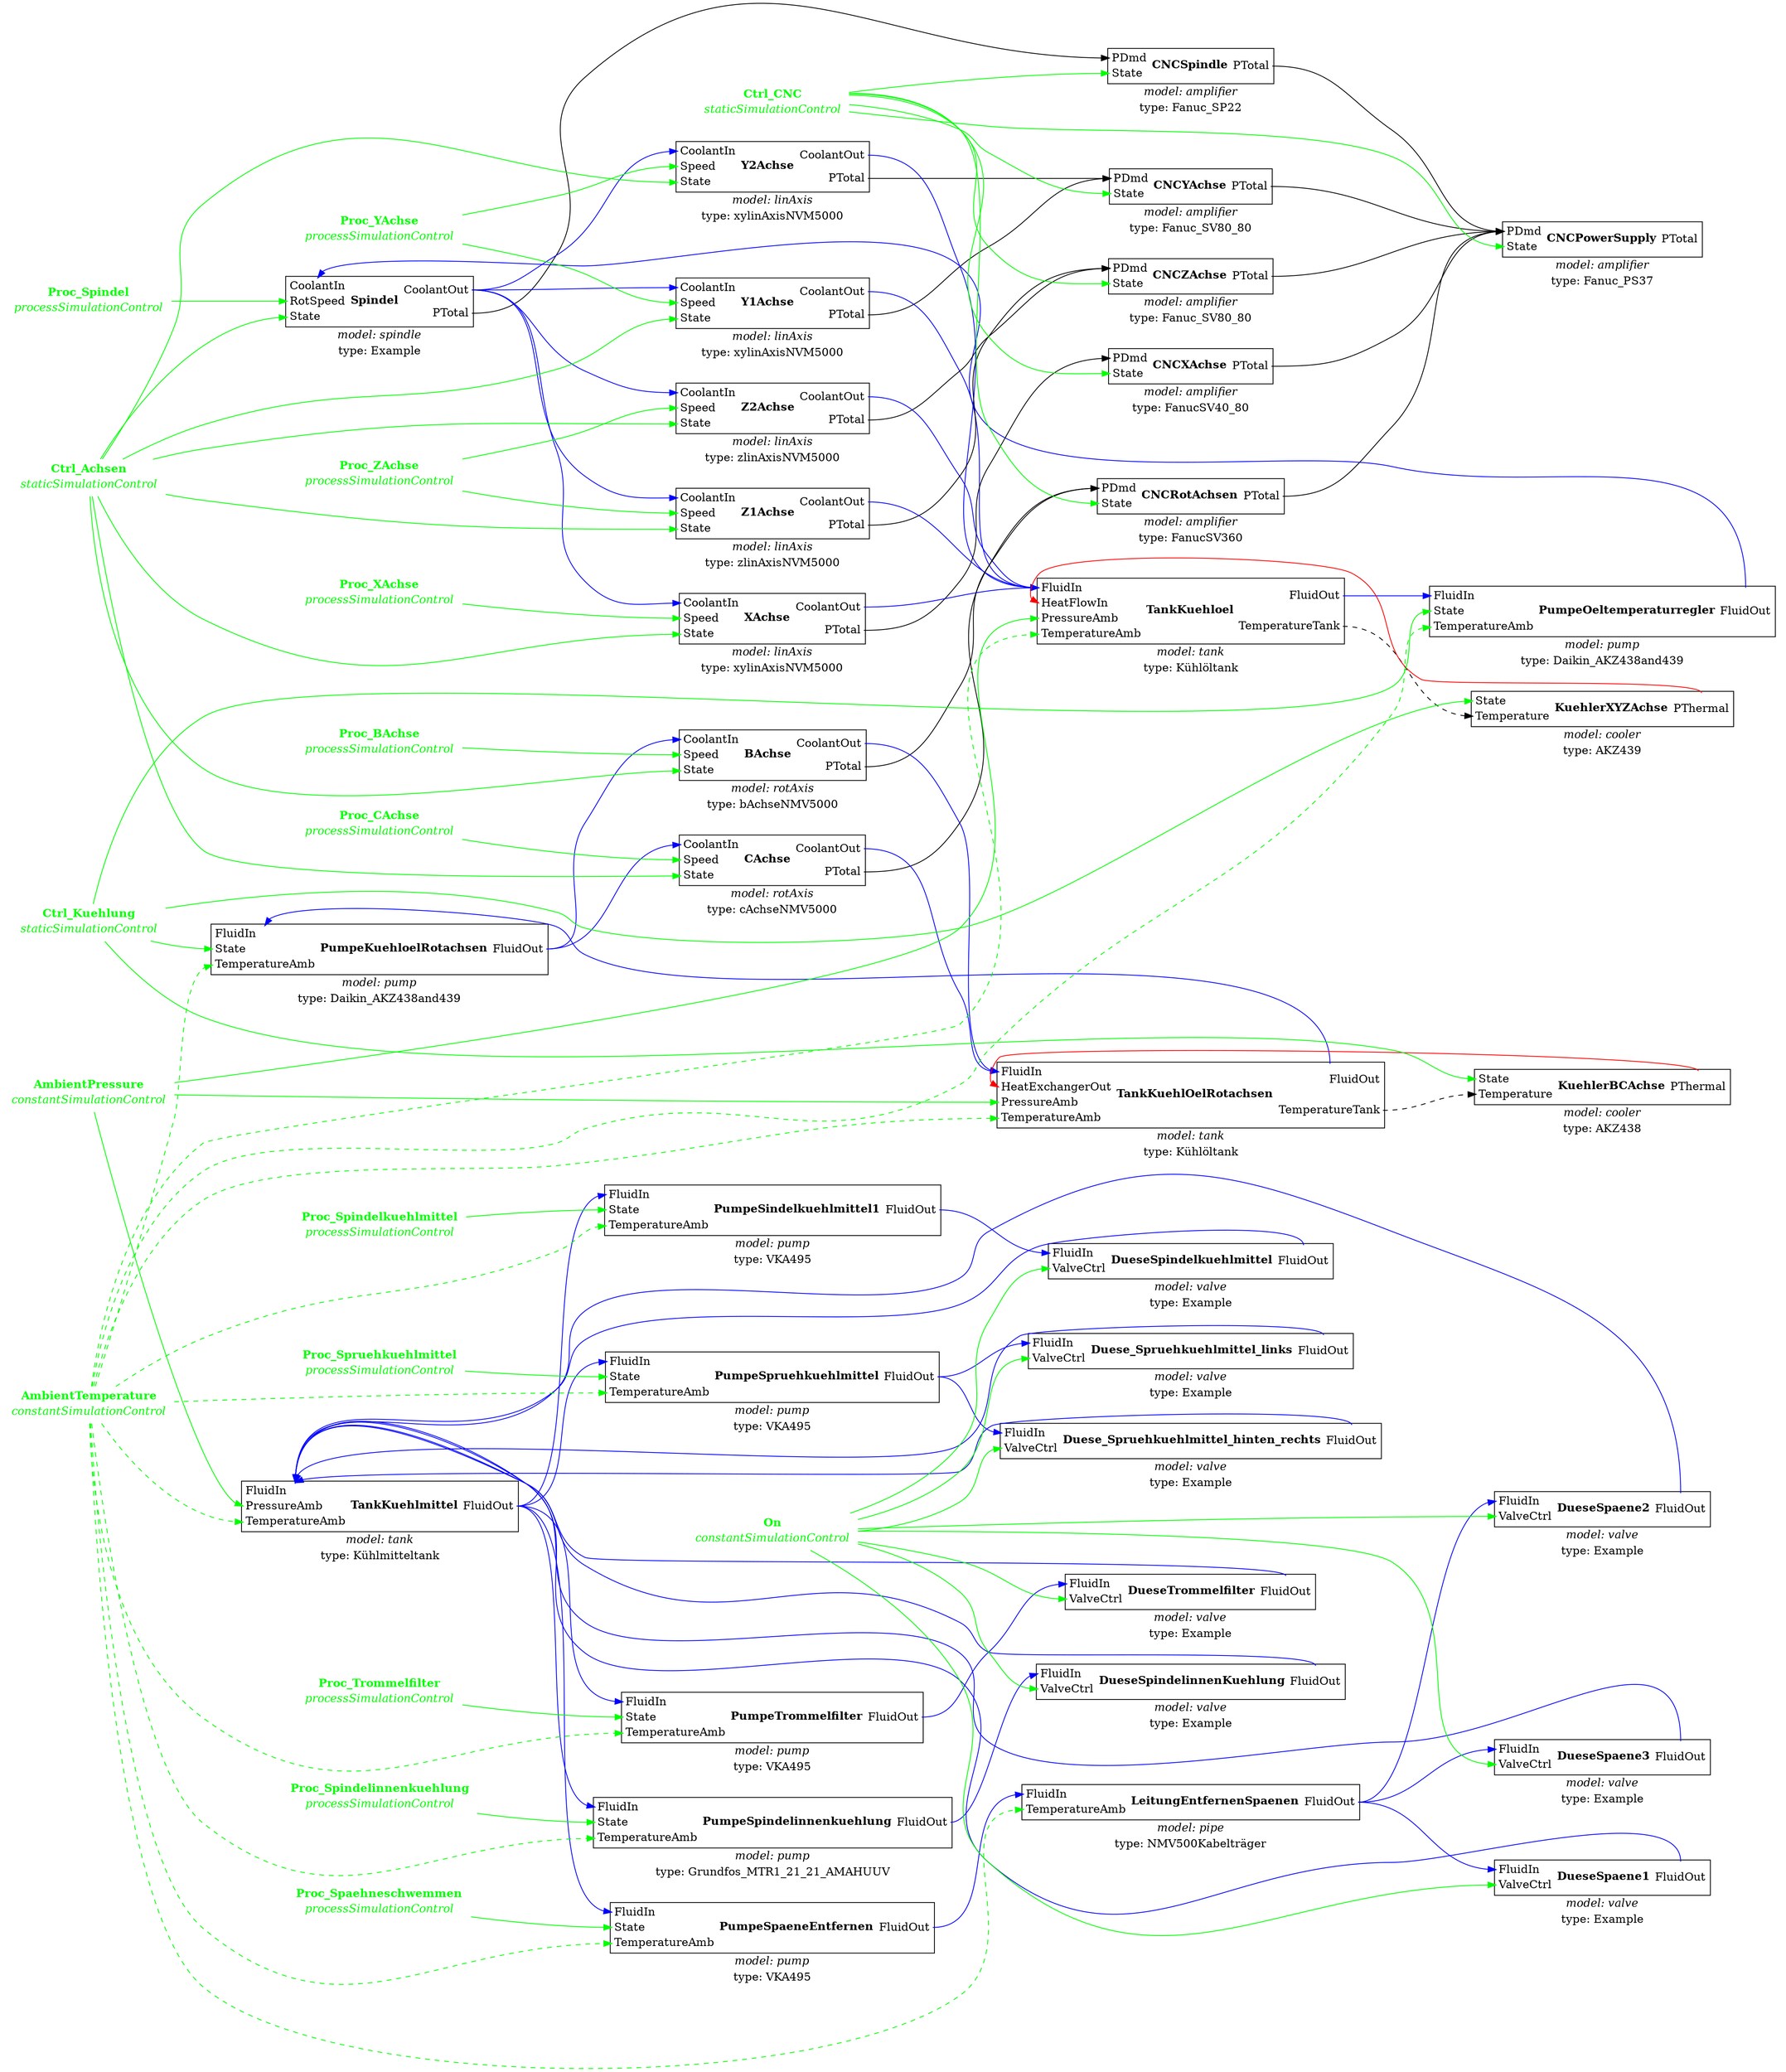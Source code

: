 digraph g {
rankdir=LR;
splines=true;
overlap=scale;
node [shape=plaintext];
CNCPowerSupply [ label=<
<TABLE BORDER="0" CELLBORDER="0" CELLSPACING="0"><TR><TD><TABLE COLOR="black" BORDER="1" CELLBORDER="0" CELLSPACING="0"><TR><TD><TABLE BORDER="0" CELLBORDER="0" CELLSPACING="0"><TR><TD PORT="PDmd" ALIGN="left"><FONT COLOR="black">PDmd</FONT></TD></TR><TR><TD PORT="State" ALIGN="left"><FONT COLOR="black">State</FONT></TD></TR></TABLE></TD><TD><B><FONT COLOR="black">CNCPowerSupply</FONT></B></TD><TD><TABLE BORDER="0" CELLBORDER="0" CELLSPACING="0"><TR><TD PORT="PTotal" ALIGN="right"><FONT COLOR="black">PTotal</FONT></TD></TR></TABLE></TD></TR></TABLE></TD></TR><TR><TD><FONT COLOR="black"><I>model: amplifier</I></FONT></TD></TR><TR><TD><FONT COLOR="black">type: Fanuc_PS37</FONT></TD></TR></TABLE>
> ];
CNCSpindle [ label=<
<TABLE BORDER="0" CELLBORDER="0" CELLSPACING="0"><TR><TD><TABLE COLOR="black" BORDER="1" CELLBORDER="0" CELLSPACING="0"><TR><TD><TABLE BORDER="0" CELLBORDER="0" CELLSPACING="0"><TR><TD PORT="PDmd" ALIGN="left"><FONT COLOR="black">PDmd</FONT></TD></TR><TR><TD PORT="State" ALIGN="left"><FONT COLOR="black">State</FONT></TD></TR></TABLE></TD><TD><B><FONT COLOR="black">CNCSpindle</FONT></B></TD><TD><TABLE BORDER="0" CELLBORDER="0" CELLSPACING="0"><TR><TD PORT="PTotal" ALIGN="right"><FONT COLOR="black">PTotal</FONT></TD></TR></TABLE></TD></TR></TABLE></TD></TR><TR><TD><FONT COLOR="black"><I>model: amplifier</I></FONT></TD></TR><TR><TD><FONT COLOR="black">type: Fanuc_SP22</FONT></TD></TR></TABLE>
> ];
Spindel [ label=<
<TABLE BORDER="0" CELLBORDER="0" CELLSPACING="0"><TR><TD><TABLE COLOR="black" BORDER="1" CELLBORDER="0" CELLSPACING="0"><TR><TD><TABLE BORDER="0" CELLBORDER="0" CELLSPACING="0"><TR><TD PORT="CoolantIn" ALIGN="left"><FONT COLOR="black">CoolantIn</FONT></TD></TR><TR><TD PORT="RotSpeed" ALIGN="left"><FONT COLOR="black">RotSpeed</FONT></TD></TR><TR><TD PORT="State" ALIGN="left"><FONT COLOR="black">State</FONT></TD></TR></TABLE></TD><TD><B><FONT COLOR="black">Spindel</FONT></B></TD><TD><TABLE BORDER="0" CELLBORDER="0" CELLSPACING="0"><TR><TD PORT="CoolantOut" ALIGN="right"><FONT COLOR="black">CoolantOut</FONT></TD></TR><TR><TD PORT="PTotal" ALIGN="right"><FONT COLOR="black">PTotal</FONT></TD></TR></TABLE></TD></TR></TABLE></TD></TR><TR><TD><FONT COLOR="black"><I>model: spindle</I></FONT></TD></TR><TR><TD><FONT COLOR="black">type: Example</FONT></TD></TR></TABLE>
> ];
CNCXAchse [ label=<
<TABLE BORDER="0" CELLBORDER="0" CELLSPACING="0"><TR><TD><TABLE COLOR="black" BORDER="1" CELLBORDER="0" CELLSPACING="0"><TR><TD><TABLE BORDER="0" CELLBORDER="0" CELLSPACING="0"><TR><TD PORT="PDmd" ALIGN="left"><FONT COLOR="black">PDmd</FONT></TD></TR><TR><TD PORT="State" ALIGN="left"><FONT COLOR="black">State</FONT></TD></TR></TABLE></TD><TD><B><FONT COLOR="black">CNCXAchse</FONT></B></TD><TD><TABLE BORDER="0" CELLBORDER="0" CELLSPACING="0"><TR><TD PORT="PTotal" ALIGN="right"><FONT COLOR="black">PTotal</FONT></TD></TR></TABLE></TD></TR></TABLE></TD></TR><TR><TD><FONT COLOR="black"><I>model: amplifier</I></FONT></TD></TR><TR><TD><FONT COLOR="black">type: FanucSV40_80</FONT></TD></TR></TABLE>
> ];
CNCYAchse [ label=<
<TABLE BORDER="0" CELLBORDER="0" CELLSPACING="0"><TR><TD><TABLE COLOR="black" BORDER="1" CELLBORDER="0" CELLSPACING="0"><TR><TD><TABLE BORDER="0" CELLBORDER="0" CELLSPACING="0"><TR><TD PORT="PDmd" ALIGN="left"><FONT COLOR="black">PDmd</FONT></TD></TR><TR><TD PORT="State" ALIGN="left"><FONT COLOR="black">State</FONT></TD></TR></TABLE></TD><TD><B><FONT COLOR="black">CNCYAchse</FONT></B></TD><TD><TABLE BORDER="0" CELLBORDER="0" CELLSPACING="0"><TR><TD PORT="PTotal" ALIGN="right"><FONT COLOR="black">PTotal</FONT></TD></TR></TABLE></TD></TR></TABLE></TD></TR><TR><TD><FONT COLOR="black"><I>model: amplifier</I></FONT></TD></TR><TR><TD><FONT COLOR="black">type: Fanuc_SV80_80</FONT></TD></TR></TABLE>
> ];
CNCZAchse [ label=<
<TABLE BORDER="0" CELLBORDER="0" CELLSPACING="0"><TR><TD><TABLE COLOR="black" BORDER="1" CELLBORDER="0" CELLSPACING="0"><TR><TD><TABLE BORDER="0" CELLBORDER="0" CELLSPACING="0"><TR><TD PORT="PDmd" ALIGN="left"><FONT COLOR="black">PDmd</FONT></TD></TR><TR><TD PORT="State" ALIGN="left"><FONT COLOR="black">State</FONT></TD></TR></TABLE></TD><TD><B><FONT COLOR="black">CNCZAchse</FONT></B></TD><TD><TABLE BORDER="0" CELLBORDER="0" CELLSPACING="0"><TR><TD PORT="PTotal" ALIGN="right"><FONT COLOR="black">PTotal</FONT></TD></TR></TABLE></TD></TR></TABLE></TD></TR><TR><TD><FONT COLOR="black"><I>model: amplifier</I></FONT></TD></TR><TR><TD><FONT COLOR="black">type: Fanuc_SV80_80</FONT></TD></TR></TABLE>
> ];
CNCRotAchsen [ label=<
<TABLE BORDER="0" CELLBORDER="0" CELLSPACING="0"><TR><TD><TABLE COLOR="black" BORDER="1" CELLBORDER="0" CELLSPACING="0"><TR><TD><TABLE BORDER="0" CELLBORDER="0" CELLSPACING="0"><TR><TD PORT="PDmd" ALIGN="left"><FONT COLOR="black">PDmd</FONT></TD></TR><TR><TD PORT="State" ALIGN="left"><FONT COLOR="black">State</FONT></TD></TR></TABLE></TD><TD><B><FONT COLOR="black">CNCRotAchsen</FONT></B></TD><TD><TABLE BORDER="0" CELLBORDER="0" CELLSPACING="0"><TR><TD PORT="PTotal" ALIGN="right"><FONT COLOR="black">PTotal</FONT></TD></TR></TABLE></TD></TR></TABLE></TD></TR><TR><TD><FONT COLOR="black"><I>model: amplifier</I></FONT></TD></TR><TR><TD><FONT COLOR="black">type: FanucSV360</FONT></TD></TR></TABLE>
> ];
TankKuehlmittel [ label=<
<TABLE BORDER="0" CELLBORDER="0" CELLSPACING="0"><TR><TD><TABLE COLOR="black" BORDER="1" CELLBORDER="0" CELLSPACING="0"><TR><TD><TABLE BORDER="0" CELLBORDER="0" CELLSPACING="0"><TR><TD PORT="FluidIn" ALIGN="left"><FONT COLOR="black">FluidIn</FONT></TD></TR><TR><TD PORT="PressureAmb" ALIGN="left"><FONT COLOR="black">PressureAmb</FONT></TD></TR><TR><TD PORT="TemperatureAmb" ALIGN="left"><FONT COLOR="black">TemperatureAmb</FONT></TD></TR></TABLE></TD><TD><B><FONT COLOR="black">TankKuehlmittel</FONT></B></TD><TD><TABLE BORDER="0" CELLBORDER="0" CELLSPACING="0"><TR><TD PORT="FluidOut" ALIGN="right"><FONT COLOR="black">FluidOut</FONT></TD></TR></TABLE></TD></TR></TABLE></TD></TR><TR><TD><FONT COLOR="black"><I>model: tank</I></FONT></TD></TR><TR><TD><FONT COLOR="black">type: Kühlmitteltank</FONT></TD></TR></TABLE>
> ];
PumpeSindelkuehlmittel1 [ label=<
<TABLE BORDER="0" CELLBORDER="0" CELLSPACING="0"><TR><TD><TABLE COLOR="black" BORDER="1" CELLBORDER="0" CELLSPACING="0"><TR><TD><TABLE BORDER="0" CELLBORDER="0" CELLSPACING="0"><TR><TD PORT="FluidIn" ALIGN="left"><FONT COLOR="black">FluidIn</FONT></TD></TR><TR><TD PORT="State" ALIGN="left"><FONT COLOR="black">State</FONT></TD></TR><TR><TD PORT="TemperatureAmb" ALIGN="left"><FONT COLOR="black">TemperatureAmb</FONT></TD></TR></TABLE></TD><TD><B><FONT COLOR="black">PumpeSindelkuehlmittel1</FONT></B></TD><TD><TABLE BORDER="0" CELLBORDER="0" CELLSPACING="0"><TR><TD PORT="FluidOut" ALIGN="right"><FONT COLOR="black">FluidOut</FONT></TD></TR></TABLE></TD></TR></TABLE></TD></TR><TR><TD><FONT COLOR="black"><I>model: pump</I></FONT></TD></TR><TR><TD><FONT COLOR="black">type: VKA495</FONT></TD></TR></TABLE>
> ];
PumpeTrommelfilter [ label=<
<TABLE BORDER="0" CELLBORDER="0" CELLSPACING="0"><TR><TD><TABLE COLOR="black" BORDER="1" CELLBORDER="0" CELLSPACING="0"><TR><TD><TABLE BORDER="0" CELLBORDER="0" CELLSPACING="0"><TR><TD PORT="FluidIn" ALIGN="left"><FONT COLOR="black">FluidIn</FONT></TD></TR><TR><TD PORT="State" ALIGN="left"><FONT COLOR="black">State</FONT></TD></TR><TR><TD PORT="TemperatureAmb" ALIGN="left"><FONT COLOR="black">TemperatureAmb</FONT></TD></TR></TABLE></TD><TD><B><FONT COLOR="black">PumpeTrommelfilter</FONT></B></TD><TD><TABLE BORDER="0" CELLBORDER="0" CELLSPACING="0"><TR><TD PORT="FluidOut" ALIGN="right"><FONT COLOR="black">FluidOut</FONT></TD></TR></TABLE></TD></TR></TABLE></TD></TR><TR><TD><FONT COLOR="black"><I>model: pump</I></FONT></TD></TR><TR><TD><FONT COLOR="black">type: VKA495</FONT></TD></TR></TABLE>
> ];
PumpeSpaeneEntfernen [ label=<
<TABLE BORDER="0" CELLBORDER="0" CELLSPACING="0"><TR><TD><TABLE COLOR="black" BORDER="1" CELLBORDER="0" CELLSPACING="0"><TR><TD><TABLE BORDER="0" CELLBORDER="0" CELLSPACING="0"><TR><TD PORT="FluidIn" ALIGN="left"><FONT COLOR="black">FluidIn</FONT></TD></TR><TR><TD PORT="State" ALIGN="left"><FONT COLOR="black">State</FONT></TD></TR><TR><TD PORT="TemperatureAmb" ALIGN="left"><FONT COLOR="black">TemperatureAmb</FONT></TD></TR></TABLE></TD><TD><B><FONT COLOR="black">PumpeSpaeneEntfernen</FONT></B></TD><TD><TABLE BORDER="0" CELLBORDER="0" CELLSPACING="0"><TR><TD PORT="FluidOut" ALIGN="right"><FONT COLOR="black">FluidOut</FONT></TD></TR></TABLE></TD></TR></TABLE></TD></TR><TR><TD><FONT COLOR="black"><I>model: pump</I></FONT></TD></TR><TR><TD><FONT COLOR="black">type: VKA495</FONT></TD></TR></TABLE>
> ];
DueseSpindelkuehlmittel [ label=<
<TABLE BORDER="0" CELLBORDER="0" CELLSPACING="0"><TR><TD><TABLE COLOR="black" BORDER="1" CELLBORDER="0" CELLSPACING="0"><TR><TD><TABLE BORDER="0" CELLBORDER="0" CELLSPACING="0"><TR><TD PORT="FluidIn" ALIGN="left"><FONT COLOR="black">FluidIn</FONT></TD></TR><TR><TD PORT="ValveCtrl" ALIGN="left"><FONT COLOR="black">ValveCtrl</FONT></TD></TR></TABLE></TD><TD><B><FONT COLOR="black">DueseSpindelkuehlmittel</FONT></B></TD><TD><TABLE BORDER="0" CELLBORDER="0" CELLSPACING="0"><TR><TD PORT="FluidOut" ALIGN="right"><FONT COLOR="black">FluidOut</FONT></TD></TR></TABLE></TD></TR></TABLE></TD></TR><TR><TD><FONT COLOR="black"><I>model: valve</I></FONT></TD></TR><TR><TD><FONT COLOR="black">type: Example</FONT></TD></TR></TABLE>
> ];
DueseTrommelfilter [ label=<
<TABLE BORDER="0" CELLBORDER="0" CELLSPACING="0"><TR><TD><TABLE COLOR="black" BORDER="1" CELLBORDER="0" CELLSPACING="0"><TR><TD><TABLE BORDER="0" CELLBORDER="0" CELLSPACING="0"><TR><TD PORT="FluidIn" ALIGN="left"><FONT COLOR="black">FluidIn</FONT></TD></TR><TR><TD PORT="ValveCtrl" ALIGN="left"><FONT COLOR="black">ValveCtrl</FONT></TD></TR></TABLE></TD><TD><B><FONT COLOR="black">DueseTrommelfilter</FONT></B></TD><TD><TABLE BORDER="0" CELLBORDER="0" CELLSPACING="0"><TR><TD PORT="FluidOut" ALIGN="right"><FONT COLOR="black">FluidOut</FONT></TD></TR></TABLE></TD></TR></TABLE></TD></TR><TR><TD><FONT COLOR="black"><I>model: valve</I></FONT></TD></TR><TR><TD><FONT COLOR="black">type: Example</FONT></TD></TR></TABLE>
> ];
LeitungEntfernenSpaenen [ label=<
<TABLE BORDER="0" CELLBORDER="0" CELLSPACING="0"><TR><TD><TABLE COLOR="black" BORDER="1" CELLBORDER="0" CELLSPACING="0"><TR><TD><TABLE BORDER="0" CELLBORDER="0" CELLSPACING="0"><TR><TD PORT="FluidIn" ALIGN="left"><FONT COLOR="black">FluidIn</FONT></TD></TR><TR><TD PORT="TemperatureAmb" ALIGN="left"><FONT COLOR="black">TemperatureAmb</FONT></TD></TR></TABLE></TD><TD><B><FONT COLOR="black">LeitungEntfernenSpaenen</FONT></B></TD><TD><TABLE BORDER="0" CELLBORDER="0" CELLSPACING="0"><TR><TD PORT="FluidOut" ALIGN="right"><FONT COLOR="black">FluidOut</FONT></TD></TR></TABLE></TD></TR></TABLE></TD></TR><TR><TD><FONT COLOR="black"><I>model: pipe</I></FONT></TD></TR><TR><TD><FONT COLOR="black">type: NMV500Kabelträger</FONT></TD></TR></TABLE>
> ];
DueseSpaene1 [ label=<
<TABLE BORDER="0" CELLBORDER="0" CELLSPACING="0"><TR><TD><TABLE COLOR="black" BORDER="1" CELLBORDER="0" CELLSPACING="0"><TR><TD><TABLE BORDER="0" CELLBORDER="0" CELLSPACING="0"><TR><TD PORT="FluidIn" ALIGN="left"><FONT COLOR="black">FluidIn</FONT></TD></TR><TR><TD PORT="ValveCtrl" ALIGN="left"><FONT COLOR="black">ValveCtrl</FONT></TD></TR></TABLE></TD><TD><B><FONT COLOR="black">DueseSpaene1</FONT></B></TD><TD><TABLE BORDER="0" CELLBORDER="0" CELLSPACING="0"><TR><TD PORT="FluidOut" ALIGN="right"><FONT COLOR="black">FluidOut</FONT></TD></TR></TABLE></TD></TR></TABLE></TD></TR><TR><TD><FONT COLOR="black"><I>model: valve</I></FONT></TD></TR><TR><TD><FONT COLOR="black">type: Example</FONT></TD></TR></TABLE>
> ];
DueseSpaene2 [ label=<
<TABLE BORDER="0" CELLBORDER="0" CELLSPACING="0"><TR><TD><TABLE COLOR="black" BORDER="1" CELLBORDER="0" CELLSPACING="0"><TR><TD><TABLE BORDER="0" CELLBORDER="0" CELLSPACING="0"><TR><TD PORT="FluidIn" ALIGN="left"><FONT COLOR="black">FluidIn</FONT></TD></TR><TR><TD PORT="ValveCtrl" ALIGN="left"><FONT COLOR="black">ValveCtrl</FONT></TD></TR></TABLE></TD><TD><B><FONT COLOR="black">DueseSpaene2</FONT></B></TD><TD><TABLE BORDER="0" CELLBORDER="0" CELLSPACING="0"><TR><TD PORT="FluidOut" ALIGN="right"><FONT COLOR="black">FluidOut</FONT></TD></TR></TABLE></TD></TR></TABLE></TD></TR><TR><TD><FONT COLOR="black"><I>model: valve</I></FONT></TD></TR><TR><TD><FONT COLOR="black">type: Example</FONT></TD></TR></TABLE>
> ];
DueseSpaene3 [ label=<
<TABLE BORDER="0" CELLBORDER="0" CELLSPACING="0"><TR><TD><TABLE COLOR="black" BORDER="1" CELLBORDER="0" CELLSPACING="0"><TR><TD><TABLE BORDER="0" CELLBORDER="0" CELLSPACING="0"><TR><TD PORT="FluidIn" ALIGN="left"><FONT COLOR="black">FluidIn</FONT></TD></TR><TR><TD PORT="ValveCtrl" ALIGN="left"><FONT COLOR="black">ValveCtrl</FONT></TD></TR></TABLE></TD><TD><B><FONT COLOR="black">DueseSpaene3</FONT></B></TD><TD><TABLE BORDER="0" CELLBORDER="0" CELLSPACING="0"><TR><TD PORT="FluidOut" ALIGN="right"><FONT COLOR="black">FluidOut</FONT></TD></TR></TABLE></TD></TR></TABLE></TD></TR><TR><TD><FONT COLOR="black"><I>model: valve</I></FONT></TD></TR><TR><TD><FONT COLOR="black">type: Example</FONT></TD></TR></TABLE>
> ];
TankKuehloel [ label=<
<TABLE BORDER="0" CELLBORDER="0" CELLSPACING="0"><TR><TD><TABLE COLOR="black" BORDER="1" CELLBORDER="0" CELLSPACING="0"><TR><TD><TABLE BORDER="0" CELLBORDER="0" CELLSPACING="0"><TR><TD PORT="FluidIn" ALIGN="left"><FONT COLOR="black">FluidIn</FONT></TD></TR><TR><TD PORT="HeatFlowIn" ALIGN="left"><FONT COLOR="black">HeatFlowIn</FONT></TD></TR><TR><TD PORT="PressureAmb" ALIGN="left"><FONT COLOR="black">PressureAmb</FONT></TD></TR><TR><TD PORT="TemperatureAmb" ALIGN="left"><FONT COLOR="black">TemperatureAmb</FONT></TD></TR></TABLE></TD><TD><B><FONT COLOR="black">TankKuehloel</FONT></B></TD><TD><TABLE BORDER="0" CELLBORDER="0" CELLSPACING="0"><TR><TD PORT="FluidOut" ALIGN="right"><FONT COLOR="black">FluidOut</FONT></TD></TR><TR><TD PORT="TemperatureTank" ALIGN="right"><FONT COLOR="black">TemperatureTank</FONT></TD></TR></TABLE></TD></TR></TABLE></TD></TR><TR><TD><FONT COLOR="black"><I>model: tank</I></FONT></TD></TR><TR><TD><FONT COLOR="black">type: Kühlöltank</FONT></TD></TR></TABLE>
> ];
PumpeOeltemperaturregler [ label=<
<TABLE BORDER="0" CELLBORDER="0" CELLSPACING="0"><TR><TD><TABLE COLOR="black" BORDER="1" CELLBORDER="0" CELLSPACING="0"><TR><TD><TABLE BORDER="0" CELLBORDER="0" CELLSPACING="0"><TR><TD PORT="FluidIn" ALIGN="left"><FONT COLOR="black">FluidIn</FONT></TD></TR><TR><TD PORT="State" ALIGN="left"><FONT COLOR="black">State</FONT></TD></TR><TR><TD PORT="TemperatureAmb" ALIGN="left"><FONT COLOR="black">TemperatureAmb</FONT></TD></TR></TABLE></TD><TD><B><FONT COLOR="black">PumpeOeltemperaturregler</FONT></B></TD><TD><TABLE BORDER="0" CELLBORDER="0" CELLSPACING="0"><TR><TD PORT="FluidOut" ALIGN="right"><FONT COLOR="black">FluidOut</FONT></TD></TR></TABLE></TD></TR></TABLE></TD></TR><TR><TD><FONT COLOR="black"><I>model: pump</I></FONT></TD></TR><TR><TD><FONT COLOR="black">type: Daikin_AKZ438and439</FONT></TD></TR></TABLE>
> ];
Y1Achse [ label=<
<TABLE BORDER="0" CELLBORDER="0" CELLSPACING="0"><TR><TD><TABLE COLOR="black" BORDER="1" CELLBORDER="0" CELLSPACING="0"><TR><TD><TABLE BORDER="0" CELLBORDER="0" CELLSPACING="0"><TR><TD PORT="CoolantIn" ALIGN="left"><FONT COLOR="black">CoolantIn</FONT></TD></TR><TR><TD PORT="Speed" ALIGN="left"><FONT COLOR="black">Speed</FONT></TD></TR><TR><TD PORT="State" ALIGN="left"><FONT COLOR="black">State</FONT></TD></TR></TABLE></TD><TD><B><FONT COLOR="black">Y1Achse</FONT></B></TD><TD><TABLE BORDER="0" CELLBORDER="0" CELLSPACING="0"><TR><TD PORT="CoolantOut" ALIGN="right"><FONT COLOR="black">CoolantOut</FONT></TD></TR><TR><TD PORT="PTotal" ALIGN="right"><FONT COLOR="black">PTotal</FONT></TD></TR></TABLE></TD></TR></TABLE></TD></TR><TR><TD><FONT COLOR="black"><I>model: linAxis</I></FONT></TD></TR><TR><TD><FONT COLOR="black">type: xylinAxisNVM5000</FONT></TD></TR></TABLE>
> ];
Y2Achse [ label=<
<TABLE BORDER="0" CELLBORDER="0" CELLSPACING="0"><TR><TD><TABLE COLOR="black" BORDER="1" CELLBORDER="0" CELLSPACING="0"><TR><TD><TABLE BORDER="0" CELLBORDER="0" CELLSPACING="0"><TR><TD PORT="CoolantIn" ALIGN="left"><FONT COLOR="black">CoolantIn</FONT></TD></TR><TR><TD PORT="Speed" ALIGN="left"><FONT COLOR="black">Speed</FONT></TD></TR><TR><TD PORT="State" ALIGN="left"><FONT COLOR="black">State</FONT></TD></TR></TABLE></TD><TD><B><FONT COLOR="black">Y2Achse</FONT></B></TD><TD><TABLE BORDER="0" CELLBORDER="0" CELLSPACING="0"><TR><TD PORT="CoolantOut" ALIGN="right"><FONT COLOR="black">CoolantOut</FONT></TD></TR><TR><TD PORT="PTotal" ALIGN="right"><FONT COLOR="black">PTotal</FONT></TD></TR></TABLE></TD></TR></TABLE></TD></TR><TR><TD><FONT COLOR="black"><I>model: linAxis</I></FONT></TD></TR><TR><TD><FONT COLOR="black">type: xylinAxisNVM5000</FONT></TD></TR></TABLE>
> ];
XAchse [ label=<
<TABLE BORDER="0" CELLBORDER="0" CELLSPACING="0"><TR><TD><TABLE COLOR="black" BORDER="1" CELLBORDER="0" CELLSPACING="0"><TR><TD><TABLE BORDER="0" CELLBORDER="0" CELLSPACING="0"><TR><TD PORT="CoolantIn" ALIGN="left"><FONT COLOR="black">CoolantIn</FONT></TD></TR><TR><TD PORT="Speed" ALIGN="left"><FONT COLOR="black">Speed</FONT></TD></TR><TR><TD PORT="State" ALIGN="left"><FONT COLOR="black">State</FONT></TD></TR></TABLE></TD><TD><B><FONT COLOR="black">XAchse</FONT></B></TD><TD><TABLE BORDER="0" CELLBORDER="0" CELLSPACING="0"><TR><TD PORT="CoolantOut" ALIGN="right"><FONT COLOR="black">CoolantOut</FONT></TD></TR><TR><TD PORT="PTotal" ALIGN="right"><FONT COLOR="black">PTotal</FONT></TD></TR></TABLE></TD></TR></TABLE></TD></TR><TR><TD><FONT COLOR="black"><I>model: linAxis</I></FONT></TD></TR><TR><TD><FONT COLOR="black">type: xylinAxisNVM5000</FONT></TD></TR></TABLE>
> ];
Z2Achse [ label=<
<TABLE BORDER="0" CELLBORDER="0" CELLSPACING="0"><TR><TD><TABLE COLOR="black" BORDER="1" CELLBORDER="0" CELLSPACING="0"><TR><TD><TABLE BORDER="0" CELLBORDER="0" CELLSPACING="0"><TR><TD PORT="CoolantIn" ALIGN="left"><FONT COLOR="black">CoolantIn</FONT></TD></TR><TR><TD PORT="Speed" ALIGN="left"><FONT COLOR="black">Speed</FONT></TD></TR><TR><TD PORT="State" ALIGN="left"><FONT COLOR="black">State</FONT></TD></TR></TABLE></TD><TD><B><FONT COLOR="black">Z2Achse</FONT></B></TD><TD><TABLE BORDER="0" CELLBORDER="0" CELLSPACING="0"><TR><TD PORT="CoolantOut" ALIGN="right"><FONT COLOR="black">CoolantOut</FONT></TD></TR><TR><TD PORT="PTotal" ALIGN="right"><FONT COLOR="black">PTotal</FONT></TD></TR></TABLE></TD></TR></TABLE></TD></TR><TR><TD><FONT COLOR="black"><I>model: linAxis</I></FONT></TD></TR><TR><TD><FONT COLOR="black">type: zlinAxisNVM5000</FONT></TD></TR></TABLE>
> ];
Z1Achse [ label=<
<TABLE BORDER="0" CELLBORDER="0" CELLSPACING="0"><TR><TD><TABLE COLOR="black" BORDER="1" CELLBORDER="0" CELLSPACING="0"><TR><TD><TABLE BORDER="0" CELLBORDER="0" CELLSPACING="0"><TR><TD PORT="CoolantIn" ALIGN="left"><FONT COLOR="black">CoolantIn</FONT></TD></TR><TR><TD PORT="Speed" ALIGN="left"><FONT COLOR="black">Speed</FONT></TD></TR><TR><TD PORT="State" ALIGN="left"><FONT COLOR="black">State</FONT></TD></TR></TABLE></TD><TD><B><FONT COLOR="black">Z1Achse</FONT></B></TD><TD><TABLE BORDER="0" CELLBORDER="0" CELLSPACING="0"><TR><TD PORT="CoolantOut" ALIGN="right"><FONT COLOR="black">CoolantOut</FONT></TD></TR><TR><TD PORT="PTotal" ALIGN="right"><FONT COLOR="black">PTotal</FONT></TD></TR></TABLE></TD></TR></TABLE></TD></TR><TR><TD><FONT COLOR="black"><I>model: linAxis</I></FONT></TD></TR><TR><TD><FONT COLOR="black">type: zlinAxisNVM5000</FONT></TD></TR></TABLE>
> ];
CAchse [ label=<
<TABLE BORDER="0" CELLBORDER="0" CELLSPACING="0"><TR><TD><TABLE COLOR="black" BORDER="1" CELLBORDER="0" CELLSPACING="0"><TR><TD><TABLE BORDER="0" CELLBORDER="0" CELLSPACING="0"><TR><TD PORT="CoolantIn" ALIGN="left"><FONT COLOR="black">CoolantIn</FONT></TD></TR><TR><TD PORT="Speed" ALIGN="left"><FONT COLOR="black">Speed</FONT></TD></TR><TR><TD PORT="State" ALIGN="left"><FONT COLOR="black">State</FONT></TD></TR></TABLE></TD><TD><B><FONT COLOR="black">CAchse</FONT></B></TD><TD><TABLE BORDER="0" CELLBORDER="0" CELLSPACING="0"><TR><TD PORT="CoolantOut" ALIGN="right"><FONT COLOR="black">CoolantOut</FONT></TD></TR><TR><TD PORT="PTotal" ALIGN="right"><FONT COLOR="black">PTotal</FONT></TD></TR></TABLE></TD></TR></TABLE></TD></TR><TR><TD><FONT COLOR="black"><I>model: rotAxis</I></FONT></TD></TR><TR><TD><FONT COLOR="black">type: cAchseNMV5000</FONT></TD></TR></TABLE>
> ];
BAchse [ label=<
<TABLE BORDER="0" CELLBORDER="0" CELLSPACING="0"><TR><TD><TABLE COLOR="black" BORDER="1" CELLBORDER="0" CELLSPACING="0"><TR><TD><TABLE BORDER="0" CELLBORDER="0" CELLSPACING="0"><TR><TD PORT="CoolantIn" ALIGN="left"><FONT COLOR="black">CoolantIn</FONT></TD></TR><TR><TD PORT="Speed" ALIGN="left"><FONT COLOR="black">Speed</FONT></TD></TR><TR><TD PORT="State" ALIGN="left"><FONT COLOR="black">State</FONT></TD></TR></TABLE></TD><TD><B><FONT COLOR="black">BAchse</FONT></B></TD><TD><TABLE BORDER="0" CELLBORDER="0" CELLSPACING="0"><TR><TD PORT="CoolantOut" ALIGN="right"><FONT COLOR="black">CoolantOut</FONT></TD></TR><TR><TD PORT="PTotal" ALIGN="right"><FONT COLOR="black">PTotal</FONT></TD></TR></TABLE></TD></TR></TABLE></TD></TR><TR><TD><FONT COLOR="black"><I>model: rotAxis</I></FONT></TD></TR><TR><TD><FONT COLOR="black">type: bAchseNMV5000</FONT></TD></TR></TABLE>
> ];
DueseSpindelinnenKuehlung [ label=<
<TABLE BORDER="0" CELLBORDER="0" CELLSPACING="0"><TR><TD><TABLE COLOR="black" BORDER="1" CELLBORDER="0" CELLSPACING="0"><TR><TD><TABLE BORDER="0" CELLBORDER="0" CELLSPACING="0"><TR><TD PORT="FluidIn" ALIGN="left"><FONT COLOR="black">FluidIn</FONT></TD></TR><TR><TD PORT="ValveCtrl" ALIGN="left"><FONT COLOR="black">ValveCtrl</FONT></TD></TR></TABLE></TD><TD><B><FONT COLOR="black">DueseSpindelinnenKuehlung</FONT></B></TD><TD><TABLE BORDER="0" CELLBORDER="0" CELLSPACING="0"><TR><TD PORT="FluidOut" ALIGN="right"><FONT COLOR="black">FluidOut</FONT></TD></TR></TABLE></TD></TR></TABLE></TD></TR><TR><TD><FONT COLOR="black"><I>model: valve</I></FONT></TD></TR><TR><TD><FONT COLOR="black">type: Example</FONT></TD></TR></TABLE>
> ];
PumpeKuehloelRotachsen [ label=<
<TABLE BORDER="0" CELLBORDER="0" CELLSPACING="0"><TR><TD><TABLE COLOR="black" BORDER="1" CELLBORDER="0" CELLSPACING="0"><TR><TD><TABLE BORDER="0" CELLBORDER="0" CELLSPACING="0"><TR><TD PORT="FluidIn" ALIGN="left"><FONT COLOR="black">FluidIn</FONT></TD></TR><TR><TD PORT="State" ALIGN="left"><FONT COLOR="black">State</FONT></TD></TR><TR><TD PORT="TemperatureAmb" ALIGN="left"><FONT COLOR="black">TemperatureAmb</FONT></TD></TR></TABLE></TD><TD><B><FONT COLOR="black">PumpeKuehloelRotachsen</FONT></B></TD><TD><TABLE BORDER="0" CELLBORDER="0" CELLSPACING="0"><TR><TD PORT="FluidOut" ALIGN="right"><FONT COLOR="black">FluidOut</FONT></TD></TR></TABLE></TD></TR></TABLE></TD></TR><TR><TD><FONT COLOR="black"><I>model: pump</I></FONT></TD></TR><TR><TD><FONT COLOR="black">type: Daikin_AKZ438and439</FONT></TD></TR></TABLE>
> ];
TankKuehlOelRotachsen [ label=<
<TABLE BORDER="0" CELLBORDER="0" CELLSPACING="0"><TR><TD><TABLE COLOR="black" BORDER="1" CELLBORDER="0" CELLSPACING="0"><TR><TD><TABLE BORDER="0" CELLBORDER="0" CELLSPACING="0"><TR><TD PORT="FluidIn" ALIGN="left"><FONT COLOR="black">FluidIn</FONT></TD></TR><TR><TD PORT="HeatExchangerOut" ALIGN="left"><FONT COLOR="black">HeatExchangerOut</FONT></TD></TR><TR><TD PORT="PressureAmb" ALIGN="left"><FONT COLOR="black">PressureAmb</FONT></TD></TR><TR><TD PORT="TemperatureAmb" ALIGN="left"><FONT COLOR="black">TemperatureAmb</FONT></TD></TR></TABLE></TD><TD><B><FONT COLOR="black">TankKuehlOelRotachsen</FONT></B></TD><TD><TABLE BORDER="0" CELLBORDER="0" CELLSPACING="0"><TR><TD PORT="FluidOut" ALIGN="right"><FONT COLOR="black">FluidOut</FONT></TD></TR><TR><TD PORT="TemperatureTank" ALIGN="right"><FONT COLOR="black">TemperatureTank</FONT></TD></TR></TABLE></TD></TR></TABLE></TD></TR><TR><TD><FONT COLOR="black"><I>model: tank</I></FONT></TD></TR><TR><TD><FONT COLOR="black">type: Kühlöltank</FONT></TD></TR></TABLE>
> ];
KuehlerBCAchse [ label=<
<TABLE BORDER="0" CELLBORDER="0" CELLSPACING="0"><TR><TD><TABLE COLOR="black" BORDER="1" CELLBORDER="0" CELLSPACING="0"><TR><TD><TABLE BORDER="0" CELLBORDER="0" CELLSPACING="0"><TR><TD PORT="State" ALIGN="left"><FONT COLOR="black">State</FONT></TD></TR><TR><TD PORT="Temperature" ALIGN="left"><FONT COLOR="black">Temperature</FONT></TD></TR></TABLE></TD><TD><B><FONT COLOR="black">KuehlerBCAchse</FONT></B></TD><TD><TABLE BORDER="0" CELLBORDER="0" CELLSPACING="0"><TR><TD PORT="PThermal" ALIGN="right"><FONT COLOR="black">PThermal</FONT></TD></TR></TABLE></TD></TR></TABLE></TD></TR><TR><TD><FONT COLOR="black"><I>model: cooler</I></FONT></TD></TR><TR><TD><FONT COLOR="black">type: AKZ438</FONT></TD></TR></TABLE>
> ];
PumpeSpindelinnenkuehlung [ label=<
<TABLE BORDER="0" CELLBORDER="0" CELLSPACING="0"><TR><TD><TABLE COLOR="black" BORDER="1" CELLBORDER="0" CELLSPACING="0"><TR><TD><TABLE BORDER="0" CELLBORDER="0" CELLSPACING="0"><TR><TD PORT="FluidIn" ALIGN="left"><FONT COLOR="black">FluidIn</FONT></TD></TR><TR><TD PORT="State" ALIGN="left"><FONT COLOR="black">State</FONT></TD></TR><TR><TD PORT="TemperatureAmb" ALIGN="left"><FONT COLOR="black">TemperatureAmb</FONT></TD></TR></TABLE></TD><TD><B><FONT COLOR="black">PumpeSpindelinnenkuehlung</FONT></B></TD><TD><TABLE BORDER="0" CELLBORDER="0" CELLSPACING="0"><TR><TD PORT="FluidOut" ALIGN="right"><FONT COLOR="black">FluidOut</FONT></TD></TR></TABLE></TD></TR></TABLE></TD></TR><TR><TD><FONT COLOR="black"><I>model: pump</I></FONT></TD></TR><TR><TD><FONT COLOR="black">type: Grundfos_MTR1_21_21_AMAHUUV</FONT></TD></TR></TABLE>
> ];
KuehlerXYZAchse [ label=<
<TABLE BORDER="0" CELLBORDER="0" CELLSPACING="0"><TR><TD><TABLE COLOR="black" BORDER="1" CELLBORDER="0" CELLSPACING="0"><TR><TD><TABLE BORDER="0" CELLBORDER="0" CELLSPACING="0"><TR><TD PORT="State" ALIGN="left"><FONT COLOR="black">State</FONT></TD></TR><TR><TD PORT="Temperature" ALIGN="left"><FONT COLOR="black">Temperature</FONT></TD></TR></TABLE></TD><TD><B><FONT COLOR="black">KuehlerXYZAchse</FONT></B></TD><TD><TABLE BORDER="0" CELLBORDER="0" CELLSPACING="0"><TR><TD PORT="PThermal" ALIGN="right"><FONT COLOR="black">PThermal</FONT></TD></TR></TABLE></TD></TR></TABLE></TD></TR><TR><TD><FONT COLOR="black"><I>model: cooler</I></FONT></TD></TR><TR><TD><FONT COLOR="black">type: AKZ439</FONT></TD></TR></TABLE>
> ];
PumpeSpruehkuehlmittel [ label=<
<TABLE BORDER="0" CELLBORDER="0" CELLSPACING="0"><TR><TD><TABLE COLOR="black" BORDER="1" CELLBORDER="0" CELLSPACING="0"><TR><TD><TABLE BORDER="0" CELLBORDER="0" CELLSPACING="0"><TR><TD PORT="FluidIn" ALIGN="left"><FONT COLOR="black">FluidIn</FONT></TD></TR><TR><TD PORT="State" ALIGN="left"><FONT COLOR="black">State</FONT></TD></TR><TR><TD PORT="TemperatureAmb" ALIGN="left"><FONT COLOR="black">TemperatureAmb</FONT></TD></TR></TABLE></TD><TD><B><FONT COLOR="black">PumpeSpruehkuehlmittel</FONT></B></TD><TD><TABLE BORDER="0" CELLBORDER="0" CELLSPACING="0"><TR><TD PORT="FluidOut" ALIGN="right"><FONT COLOR="black">FluidOut</FONT></TD></TR></TABLE></TD></TR></TABLE></TD></TR><TR><TD><FONT COLOR="black"><I>model: pump</I></FONT></TD></TR><TR><TD><FONT COLOR="black">type: VKA495</FONT></TD></TR></TABLE>
> ];
Duese_Spruehkuehlmittel_hinten_rechts [ label=<
<TABLE BORDER="0" CELLBORDER="0" CELLSPACING="0"><TR><TD><TABLE COLOR="black" BORDER="1" CELLBORDER="0" CELLSPACING="0"><TR><TD><TABLE BORDER="0" CELLBORDER="0" CELLSPACING="0"><TR><TD PORT="FluidIn" ALIGN="left"><FONT COLOR="black">FluidIn</FONT></TD></TR><TR><TD PORT="ValveCtrl" ALIGN="left"><FONT COLOR="black">ValveCtrl</FONT></TD></TR></TABLE></TD><TD><B><FONT COLOR="black">Duese_Spruehkuehlmittel_hinten_rechts</FONT></B></TD><TD><TABLE BORDER="0" CELLBORDER="0" CELLSPACING="0"><TR><TD PORT="FluidOut" ALIGN="right"><FONT COLOR="black">FluidOut</FONT></TD></TR></TABLE></TD></TR></TABLE></TD></TR><TR><TD><FONT COLOR="black"><I>model: valve</I></FONT></TD></TR><TR><TD><FONT COLOR="black">type: Example</FONT></TD></TR></TABLE>
> ];
Duese_Spruehkuehlmittel_links [ label=<
<TABLE BORDER="0" CELLBORDER="0" CELLSPACING="0"><TR><TD><TABLE COLOR="black" BORDER="1" CELLBORDER="0" CELLSPACING="0"><TR><TD><TABLE BORDER="0" CELLBORDER="0" CELLSPACING="0"><TR><TD PORT="FluidIn" ALIGN="left"><FONT COLOR="black">FluidIn</FONT></TD></TR><TR><TD PORT="ValveCtrl" ALIGN="left"><FONT COLOR="black">ValveCtrl</FONT></TD></TR></TABLE></TD><TD><B><FONT COLOR="black">Duese_Spruehkuehlmittel_links</FONT></B></TD><TD><TABLE BORDER="0" CELLBORDER="0" CELLSPACING="0"><TR><TD PORT="FluidOut" ALIGN="right"><FONT COLOR="black">FluidOut</FONT></TD></TR></TABLE></TD></TR></TABLE></TD></TR><TR><TD><FONT COLOR="black"><I>model: valve</I></FONT></TD></TR><TR><TD><FONT COLOR="black">type: Example</FONT></TD></TR></TABLE>
> ];
AmbientTemperature [ label=<<TABLE BORDER="0" CELLBORDER="0" CELLSPACING="0"><TR><TD><FONT COLOR="green"><B>AmbientTemperature</B></FONT></TD></TR><TR><TD><I><FONT COLOR="green">constantSimulationControl</FONT></I></TD></TR></TABLE>> ];
Ctrl_Kuehlung [ label=<<TABLE BORDER="0" CELLBORDER="0" CELLSPACING="0"><TR><TD><FONT COLOR="green"><B>Ctrl_Kuehlung</B></FONT></TD></TR><TR><TD><I><FONT COLOR="green">staticSimulationControl</FONT></I></TD></TR></TABLE>> ];
AmbientPressure [ label=<<TABLE BORDER="0" CELLBORDER="0" CELLSPACING="0"><TR><TD><FONT COLOR="green"><B>AmbientPressure</B></FONT></TD></TR><TR><TD><I><FONT COLOR="green">constantSimulationControl</FONT></I></TD></TR></TABLE>> ];
Ctrl_CNC [ label=<<TABLE BORDER="0" CELLBORDER="0" CELLSPACING="0"><TR><TD><FONT COLOR="green"><B>Ctrl_CNC</B></FONT></TD></TR><TR><TD><I><FONT COLOR="green">staticSimulationControl</FONT></I></TD></TR></TABLE>> ];
Proc_XAchse [ label=<<TABLE BORDER="0" CELLBORDER="0" CELLSPACING="0"><TR><TD><FONT COLOR="green"><B>Proc_XAchse</B></FONT></TD></TR><TR><TD><I><FONT COLOR="green">processSimulationControl</FONT></I></TD></TR></TABLE>> ];
Proc_CAchse [ label=<<TABLE BORDER="0" CELLBORDER="0" CELLSPACING="0"><TR><TD><FONT COLOR="green"><B>Proc_CAchse</B></FONT></TD></TR><TR><TD><I><FONT COLOR="green">processSimulationControl</FONT></I></TD></TR></TABLE>> ];
Proc_ZAchse [ label=<<TABLE BORDER="0" CELLBORDER="0" CELLSPACING="0"><TR><TD><FONT COLOR="green"><B>Proc_ZAchse</B></FONT></TD></TR><TR><TD><I><FONT COLOR="green">processSimulationControl</FONT></I></TD></TR></TABLE>> ];
Proc_YAchse [ label=<<TABLE BORDER="0" CELLBORDER="0" CELLSPACING="0"><TR><TD><FONT COLOR="green"><B>Proc_YAchse</B></FONT></TD></TR><TR><TD><I><FONT COLOR="green">processSimulationControl</FONT></I></TD></TR></TABLE>> ];
Proc_BAchse [ label=<<TABLE BORDER="0" CELLBORDER="0" CELLSPACING="0"><TR><TD><FONT COLOR="green"><B>Proc_BAchse</B></FONT></TD></TR><TR><TD><I><FONT COLOR="green">processSimulationControl</FONT></I></TD></TR></TABLE>> ];
Proc_Trommelfilter [ label=<<TABLE BORDER="0" CELLBORDER="0" CELLSPACING="0"><TR><TD><FONT COLOR="green"><B>Proc_Trommelfilter</B></FONT></TD></TR><TR><TD><I><FONT COLOR="green">processSimulationControl</FONT></I></TD></TR></TABLE>> ];
Ctrl_Achsen [ label=<<TABLE BORDER="0" CELLBORDER="0" CELLSPACING="0"><TR><TD><FONT COLOR="green"><B>Ctrl_Achsen</B></FONT></TD></TR><TR><TD><I><FONT COLOR="green">staticSimulationControl</FONT></I></TD></TR></TABLE>> ];
Proc_Spindel [ label=<<TABLE BORDER="0" CELLBORDER="0" CELLSPACING="0"><TR><TD><FONT COLOR="green"><B>Proc_Spindel</B></FONT></TD></TR><TR><TD><I><FONT COLOR="green">processSimulationControl</FONT></I></TD></TR></TABLE>> ];
Proc_Spindelinnenkuehlung [ label=<<TABLE BORDER="0" CELLBORDER="0" CELLSPACING="0"><TR><TD><FONT COLOR="green"><B>Proc_Spindelinnenkuehlung</B></FONT></TD></TR><TR><TD><I><FONT COLOR="green">processSimulationControl</FONT></I></TD></TR></TABLE>> ];
Proc_Spindelkuehlmittel [ label=<<TABLE BORDER="0" CELLBORDER="0" CELLSPACING="0"><TR><TD><FONT COLOR="green"><B>Proc_Spindelkuehlmittel</B></FONT></TD></TR><TR><TD><I><FONT COLOR="green">processSimulationControl</FONT></I></TD></TR></TABLE>> ];
Proc_Spaehneschwemmen [ label=<<TABLE BORDER="0" CELLBORDER="0" CELLSPACING="0"><TR><TD><FONT COLOR="green"><B>Proc_Spaehneschwemmen</B></FONT></TD></TR><TR><TD><I><FONT COLOR="green">processSimulationControl</FONT></I></TD></TR></TABLE>> ];
Proc_Spruehkuehlmittel [ label=<<TABLE BORDER="0" CELLBORDER="0" CELLSPACING="0"><TR><TD><FONT COLOR="green"><B>Proc_Spruehkuehlmittel</B></FONT></TD></TR><TR><TD><I><FONT COLOR="green">processSimulationControl</FONT></I></TD></TR></TABLE>> ];
On [ label=<<TABLE BORDER="0" CELLBORDER="0" CELLSPACING="0"><TR><TD><FONT COLOR="green"><B>On</B></FONT></TD></TR><TR><TD><I><FONT COLOR="green">constantSimulationControl</FONT></I></TD></TR></TABLE>> ];
CNCSpindle:PTotal -> CNCPowerSupply:PDmd[color="black", style="solid"]
Spindel:PTotal -> CNCSpindle:PDmd[color="black", style="solid"]
CNCXAchse:PTotal -> CNCPowerSupply:PDmd[color="black", style="solid"]
TankKuehlmittel:FluidOut -> PumpeSindelkuehlmittel1:FluidIn[color="blue", style="solid"]
DueseSpindelkuehlmittel:FluidOut -> TankKuehlmittel:FluidIn[color="blue", style="solid"]
DueseTrommelfilter:FluidOut -> TankKuehlmittel:FluidIn[color="blue", style="solid"]
TankKuehlmittel:FluidOut -> PumpeTrommelfilter:FluidIn[color="blue", style="solid"]
PumpeTrommelfilter:FluidOut -> DueseTrommelfilter:FluidIn[color="blue", style="solid"]
DueseSpaene1:FluidOut -> TankKuehlmittel:FluidIn[color="blue", style="solid"]
TankKuehlmittel:FluidOut -> PumpeSpaeneEntfernen:FluidIn[color="blue", style="solid"]
PumpeSpaeneEntfernen:FluidOut -> LeitungEntfernenSpaenen:FluidIn[color="blue", style="solid"]
LeitungEntfernenSpaenen:FluidOut -> DueseSpaene1:FluidIn[color="blue", style="solid"]
LeitungEntfernenSpaenen:FluidOut -> DueseSpaene2:FluidIn[color="blue", style="solid"]
LeitungEntfernenSpaenen:FluidOut -> DueseSpaene3:FluidIn[color="blue", style="solid"]
DueseSpaene2:FluidOut -> TankKuehlmittel:FluidIn[color="blue", style="solid"]
DueseSpaene3:FluidOut -> TankKuehlmittel:FluidIn[color="blue", style="solid"]
TankKuehloel:FluidOut -> PumpeOeltemperaturregler:FluidIn[color="blue", style="solid"]
DueseSpindelinnenKuehlung:FluidOut -> TankKuehlmittel:FluidIn[color="blue", style="solid"]
Spindel:CoolantOut -> Y1Achse:CoolantIn[color="blue", style="solid"]
Spindel:CoolantOut -> Y2Achse:CoolantIn[color="blue", style="solid"]
Spindel:CoolantOut -> XAchse:CoolantIn[color="blue", style="solid"]
Spindel:CoolantOut -> Z2Achse:CoolantIn[color="blue", style="solid"]
Spindel:CoolantOut -> Z1Achse:CoolantIn[color="blue", style="solid"]
Y1Achse:CoolantOut -> TankKuehloel:FluidIn[color="blue", style="solid"]
Y2Achse:CoolantOut -> TankKuehloel:FluidIn[color="blue", style="solid"]
XAchse:CoolantOut -> TankKuehloel:FluidIn[color="blue", style="solid"]
Z2Achse:CoolantOut -> TankKuehloel:FluidIn[color="blue", style="solid"]
Z1Achse:CoolantOut -> TankKuehloel:FluidIn[color="blue", style="solid"]
XAchse:PTotal -> CNCXAchse:PDmd[color="black", style="solid"]
Y1Achse:PTotal -> CNCYAchse:PDmd[color="black", style="solid"]
Y2Achse:PTotal -> CNCYAchse:PDmd[color="black", style="solid"]
Z2Achse:PTotal -> CNCZAchse:PDmd[color="black", style="solid"]
Z1Achse:PTotal -> CNCZAchse:PDmd[color="black", style="solid"]
CAchse:PTotal -> CNCRotAchsen:PDmd[color="black", style="solid"]
BAchse:PTotal -> CNCRotAchsen:PDmd[color="black", style="solid"]
CNCYAchse:PTotal -> CNCPowerSupply:PDmd[color="black", style="solid"]
CNCZAchse:PTotal -> CNCPowerSupply:PDmd[color="black", style="solid"]
CNCRotAchsen:PTotal -> CNCPowerSupply:PDmd[color="black", style="solid"]
Ctrl_CNC-> CNCPowerSupply:State[color="green", style="solid"]
Ctrl_CNC-> CNCSpindle:State[color="green", style="solid"]
Ctrl_CNC-> CNCXAchse:State[color="green", style="solid"]
Ctrl_CNC-> CNCYAchse:State[color="green", style="solid"]
Ctrl_CNC-> CNCZAchse:State[color="green", style="solid"]
Ctrl_CNC-> CNCRotAchsen:State[color="green", style="solid"]
Ctrl_Kuehlung-> PumpeOeltemperaturregler:State[color="green", style="solid"]
AmbientPressure-> TankKuehlmittel:PressureAmb[color="green", style="solid"]
AmbientPressure-> TankKuehloel:PressureAmb[color="green", style="solid"]
Ctrl_Achsen-> Spindel:State[color="green", style="solid"]
Ctrl_Achsen-> Y1Achse:State[color="green", style="solid"]
Proc_YAchse-> Y1Achse:Speed[color="green", style="solid"]
Ctrl_Achsen-> Y2Achse:State[color="green", style="solid"]
Proc_YAchse-> Y2Achse:Speed[color="green", style="solid"]
Ctrl_Achsen-> XAchse:State[color="green", style="solid"]
Proc_XAchse-> XAchse:Speed[color="green", style="solid"]
Ctrl_Achsen-> Z2Achse:State[color="green", style="solid"]
Proc_ZAchse-> Z2Achse:Speed[color="green", style="solid"]
Ctrl_Achsen-> Z1Achse:State[color="green", style="solid"]
Proc_ZAchse-> Z1Achse:Speed[color="green", style="solid"]
Ctrl_Achsen-> CAchse:State[color="green", style="solid"]
Proc_CAchse-> CAchse:Speed[color="green", style="solid"]
Ctrl_Achsen-> BAchse:State[color="green", style="solid"]
Proc_BAchse-> BAchse:Speed[color="green", style="solid"]
Proc_Spindel-> Spindel:RotSpeed[color="green", style="solid"]
AmbientPressure-> TankKuehlOelRotachsen:PressureAmb[color="green", style="solid"]
CAchse:CoolantOut -> TankKuehlOelRotachsen:FluidIn[color="blue", style="solid"]
BAchse:CoolantOut -> TankKuehlOelRotachsen:FluidIn[color="blue", style="solid"]
TankKuehlOelRotachsen:FluidOut -> PumpeKuehloelRotachsen:FluidIn[color="blue", style="solid"]
TankKuehlOelRotachsen:TemperatureTank -> KuehlerBCAchse:Temperature[color="black", style="dashed"]
KuehlerBCAchse:PThermal -> TankKuehlOelRotachsen:HeatExchangerOut[color="red", style="solid"]
PumpeKuehloelRotachsen:FluidOut -> CAchse:CoolantIn[color="blue", style="solid"]
PumpeKuehloelRotachsen:FluidOut -> BAchse:CoolantIn[color="blue", style="solid"]
TankKuehloel:TemperatureTank -> KuehlerXYZAchse:Temperature[color="black", style="dashed"]
Duese_Spruehkuehlmittel_hinten_rechts:FluidOut -> TankKuehlmittel:FluidIn[color="blue", style="solid"]
Duese_Spruehkuehlmittel_links:FluidOut -> TankKuehlmittel:FluidIn[color="blue", style="solid"]
AmbientTemperature-> PumpeSpruehkuehlmittel:TemperatureAmb[color="green", style="dashed"]
TankKuehlmittel:FluidOut -> PumpeSpruehkuehlmittel:FluidIn[color="blue", style="solid"]
PumpeSpruehkuehlmittel:FluidOut -> Duese_Spruehkuehlmittel_hinten_rechts:FluidIn[color="blue", style="solid"]
PumpeSpruehkuehlmittel:FluidOut -> Duese_Spruehkuehlmittel_links:FluidIn[color="blue", style="solid"]
AmbientTemperature-> PumpeSpindelinnenkuehlung:TemperatureAmb[color="green", style="dashed"]
TankKuehlmittel:FluidOut -> PumpeSpindelinnenkuehlung:FluidIn[color="blue", style="solid"]
PumpeSpindelinnenkuehlung:FluidOut -> DueseSpindelinnenKuehlung:FluidIn[color="blue", style="solid"]
PumpeSindelkuehlmittel1:FluidOut -> DueseSpindelkuehlmittel:FluidIn[color="blue", style="solid"]
KuehlerXYZAchse:PThermal -> TankKuehloel:HeatFlowIn[color="red", style="solid"]
PumpeOeltemperaturregler:FluidOut -> Spindel:CoolantIn[color="blue", style="solid"]
AmbientTemperature-> TankKuehlOelRotachsen:TemperatureAmb[color="green", style="dashed"]
AmbientTemperature-> PumpeSindelkuehlmittel1:TemperatureAmb[color="green", style="dashed"]
AmbientTemperature-> PumpeTrommelfilter:TemperatureAmb[color="green", style="dashed"]
AmbientTemperature-> PumpeSpaeneEntfernen:TemperatureAmb[color="green", style="dashed"]
AmbientTemperature-> LeitungEntfernenSpaenen:TemperatureAmb[color="green", style="dashed"]
AmbientTemperature-> TankKuehloel:TemperatureAmb[color="green", style="dashed"]
AmbientTemperature-> PumpeOeltemperaturregler:TemperatureAmb[color="green", style="dashed"]
AmbientTemperature-> PumpeKuehloelRotachsen:TemperatureAmb[color="green", style="dashed"]
AmbientTemperature-> TankKuehlmittel:TemperatureAmb[color="green", style="dashed"]
Proc_Trommelfilter-> PumpeTrommelfilter:State[color="green", style="solid"]
Proc_Spindelkuehlmittel-> PumpeSindelkuehlmittel1:State[color="green", style="solid"]
Proc_Spaehneschwemmen-> PumpeSpaeneEntfernen:State[color="green", style="solid"]
Ctrl_Kuehlung-> PumpeKuehloelRotachsen:State[color="green", style="solid"]
Ctrl_Kuehlung-> KuehlerBCAchse:State[color="green", style="solid"]
Proc_Spindelinnenkuehlung-> PumpeSpindelinnenkuehlung:State[color="green", style="solid"]
Ctrl_Kuehlung-> KuehlerXYZAchse:State[color="green", style="solid"]
On-> DueseSpindelkuehlmittel:ValveCtrl[color="green", style="solid"]
On-> DueseTrommelfilter:ValveCtrl[color="green", style="solid"]
On-> DueseSpaene1:ValveCtrl[color="green", style="solid"]
On-> DueseSpaene2:ValveCtrl[color="green", style="solid"]
On-> DueseSpaene3:ValveCtrl[color="green", style="solid"]
On-> DueseSpindelinnenKuehlung:ValveCtrl[color="green", style="solid"]
Proc_Spruehkuehlmittel-> PumpeSpruehkuehlmittel:State[color="green", style="solid"]
On-> Duese_Spruehkuehlmittel_hinten_rechts:ValveCtrl[color="green", style="solid"]
On-> Duese_Spruehkuehlmittel_links:ValveCtrl[color="green", style="solid"]
}